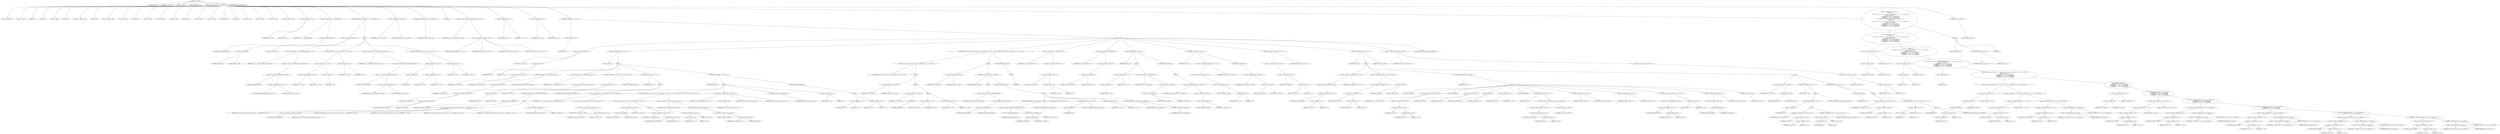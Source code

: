 digraph cache_insert {  
"1000124" [label = "(METHOD,cache_insert)" ]
"1000125" [label = "(PARAM,char *src)" ]
"1000126" [label = "(PARAM,const __m128i *a2)" ]
"1000127" [label = "(PARAM,__int64 a3)" ]
"1000128" [label = "(PARAM,unsigned __int64 a4)" ]
"1000129" [label = "(PARAM,unsigned __int16 a5)" ]
"1000130" [label = "(BLOCK,,)" ]
"1000131" [label = "(LOCAL,v6: unsigned int)" ]
"1000132" [label = "(LOCAL,v11: __int64)" ]
"1000133" [label = "(LOCAL,v12: int)" ]
"1000134" [label = "(LOCAL,v13: int)" ]
"1000135" [label = "(LOCAL,v14: __int64)" ]
"1000136" [label = "(LOCAL,v15: int)" ]
"1000137" [label = "(LOCAL,v17: unsigned __int64)" ]
"1000138" [label = "(LOCAL,v18: int)" ]
"1000139" [label = "(LOCAL,v19: unsigned __int16)" ]
"1000140" [label = "(LOCAL,v20: __int64)" ]
"1000141" [label = "(LOCAL,v21: size_t)" ]
"1000142" [label = "(LOCAL,v22: __int64)" ]
"1000143" [label = "(LOCAL,v23: __int64 *)" ]
"1000144" [label = "(LOCAL,v24: __int64)" ]
"1000145" [label = "(LOCAL,v25: char *)" ]
"1000146" [label = "(LOCAL,v26: __int64)" ]
"1000147" [label = "(LOCAL,v27: __int16)" ]
"1000148" [label = "(LOCAL,v28: _BYTE *)" ]
"1000149" [label = "(LOCAL,v29: int)" ]
"1000150" [label = "(LOCAL,v30: __int64)" ]
"1000151" [label = "(LOCAL,v31: __int64)" ]
"1000152" [label = "(LOCAL,v32: __m128i)" ]
"1000153" [label = "(LOCAL,v33: unsigned __int64)" ]
"1000154" [label = "(<operator>.assignment,v6 = a5)" ]
"1000155" [label = "(IDENTIFIER,v6,v6 = a5)" ]
"1000156" [label = "(IDENTIFIER,a5,v6 = a5)" ]
"1000157" [label = "(<operator>.assignment,v33 = __readfsqword(0x28u))" ]
"1000158" [label = "(IDENTIFIER,v33,v33 = __readfsqword(0x28u))" ]
"1000159" [label = "(__readfsqword,__readfsqword(0x28u))" ]
"1000160" [label = "(LITERAL,0x28u,__readfsqword(0x28u))" ]
"1000161" [label = "(CONTROL_STRUCTURE,if ( (a5 & 0x980) != 0 ),if ( (a5 & 0x980) != 0 ))" ]
"1000162" [label = "(<operator>.notEquals,(a5 & 0x980) != 0)" ]
"1000163" [label = "(<operator>.and,a5 & 0x980)" ]
"1000164" [label = "(IDENTIFIER,a5,a5 & 0x980)" ]
"1000165" [label = "(LITERAL,0x980,a5 & 0x980)" ]
"1000166" [label = "(LITERAL,0,(a5 & 0x980) != 0)" ]
"1000167" [label = "(BLOCK,,)" ]
"1000168" [label = "(<operator>.assignment,v17 = *(_QWORD *)(dnsmasq_daemon + 456))" ]
"1000169" [label = "(IDENTIFIER,v17,v17 = *(_QWORD *)(dnsmasq_daemon + 456))" ]
"1000170" [label = "(<operator>.indirection,*(_QWORD *)(dnsmasq_daemon + 456))" ]
"1000171" [label = "(<operator>.cast,(_QWORD *)(dnsmasq_daemon + 456))" ]
"1000172" [label = "(UNKNOWN,_QWORD *,_QWORD *)" ]
"1000173" [label = "(<operator>.addition,dnsmasq_daemon + 456)" ]
"1000174" [label = "(IDENTIFIER,dnsmasq_daemon,dnsmasq_daemon + 456)" ]
"1000175" [label = "(LITERAL,456,dnsmasq_daemon + 456)" ]
"1000176" [label = "(CONTROL_STRUCTURE,if ( v17 >= a4 || !v17 ),if ( v17 >= a4 || !v17 ))" ]
"1000177" [label = "(<operator>.logicalOr,v17 >= a4 || !v17)" ]
"1000178" [label = "(<operator>.greaterEqualsThan,v17 >= a4)" ]
"1000179" [label = "(IDENTIFIER,v17,v17 >= a4)" ]
"1000180" [label = "(IDENTIFIER,a4,v17 >= a4)" ]
"1000181" [label = "(<operator>.logicalNot,!v17)" ]
"1000182" [label = "(IDENTIFIER,v17,!v17)" ]
"1000183" [label = "(<operator>.assignment,v17 = a4)" ]
"1000184" [label = "(IDENTIFIER,v17,v17 = a4)" ]
"1000185" [label = "(IDENTIFIER,a4,v17 = a4)" ]
"1000186" [label = "(<operator>.assignment,a4 = *(_QWORD *)(dnsmasq_daemon + 448))" ]
"1000187" [label = "(IDENTIFIER,a4,a4 = *(_QWORD *)(dnsmasq_daemon + 448))" ]
"1000188" [label = "(<operator>.indirection,*(_QWORD *)(dnsmasq_daemon + 448))" ]
"1000189" [label = "(<operator>.cast,(_QWORD *)(dnsmasq_daemon + 448))" ]
"1000190" [label = "(UNKNOWN,_QWORD *,_QWORD *)" ]
"1000191" [label = "(<operator>.addition,dnsmasq_daemon + 448)" ]
"1000192" [label = "(IDENTIFIER,dnsmasq_daemon,dnsmasq_daemon + 448)" ]
"1000193" [label = "(LITERAL,448,dnsmasq_daemon + 448)" ]
"1000194" [label = "(CONTROL_STRUCTURE,if ( !a4 || a4 <= v17 ),if ( !a4 || a4 <= v17 ))" ]
"1000195" [label = "(<operator>.logicalOr,!a4 || a4 <= v17)" ]
"1000196" [label = "(<operator>.logicalNot,!a4)" ]
"1000197" [label = "(IDENTIFIER,a4,!a4)" ]
"1000198" [label = "(<operator>.lessEqualsThan,a4 <= v17)" ]
"1000199" [label = "(IDENTIFIER,a4,a4 <= v17)" ]
"1000200" [label = "(IDENTIFIER,v17,a4 <= v17)" ]
"1000201" [label = "(<operator>.assignment,a4 = v17)" ]
"1000202" [label = "(IDENTIFIER,a4,a4 = v17)" ]
"1000203" [label = "(IDENTIFIER,v17,a4 = v17)" ]
"1000204" [label = "(<operator>.assignment,v29 = insert_error)" ]
"1000205" [label = "(IDENTIFIER,v29,v29 = insert_error)" ]
"1000206" [label = "(IDENTIFIER,insert_error,v29 = insert_error)" ]
"1000207" [label = "(CONTROL_STRUCTURE,if ( insert_error ),if ( insert_error ))" ]
"1000208" [label = "(IDENTIFIER,insert_error,if ( insert_error ))" ]
"1000209" [label = "(IDENTIFIER,L,)" ]
"1000210" [label = "(<operator>.assignment,v11 = cache_scan_free(src, a2, a3, v6))" ]
"1000211" [label = "(IDENTIFIER,v11,v11 = cache_scan_free(src, a2, a3, v6))" ]
"1000212" [label = "(cache_scan_free,cache_scan_free(src, a2, a3, v6))" ]
"1000213" [label = "(IDENTIFIER,src,cache_scan_free(src, a2, a3, v6))" ]
"1000214" [label = "(IDENTIFIER,a2,cache_scan_free(src, a2, a3, v6))" ]
"1000215" [label = "(IDENTIFIER,a3,cache_scan_free(src, a2, a3, v6))" ]
"1000216" [label = "(IDENTIFIER,v6,cache_scan_free(src, a2, a3, v6))" ]
"1000217" [label = "(<operator>.assignment,v14 = v11)" ]
"1000218" [label = "(IDENTIFIER,v14,v14 = v11)" ]
"1000219" [label = "(IDENTIFIER,v11,v14 = v11)" ]
"1000220" [label = "(<operator>.assignment,v15 = v29)" ]
"1000221" [label = "(IDENTIFIER,v15,v15 = v29)" ]
"1000222" [label = "(IDENTIFIER,v29,v15 = v29)" ]
"1000223" [label = "(CONTROL_STRUCTURE,if ( !v11 ),if ( !v11 ))" ]
"1000224" [label = "(<operator>.logicalNot,!v11)" ]
"1000225" [label = "(IDENTIFIER,v11,!v11)" ]
"1000226" [label = "(BLOCK,,)" ]
"1000227" [label = "(<operator>.assignment,v18 = a5 & 4)" ]
"1000228" [label = "(IDENTIFIER,v18,v18 = a5 & 4)" ]
"1000229" [label = "(<operator>.and,a5 & 4)" ]
"1000230" [label = "(IDENTIFIER,a5,a5 & 4)" ]
"1000231" [label = "(LITERAL,4,a5 & 4)" ]
"1000232" [label = "(CONTROL_STRUCTURE,while ( 1 ),while ( 1 ))" ]
"1000233" [label = "(LITERAL,1,while ( 1 ))" ]
"1000234" [label = "(BLOCK,,)" ]
"1000235" [label = "(<operator>.assignment,v14 = cache_tail)" ]
"1000236" [label = "(IDENTIFIER,v14,v14 = cache_tail)" ]
"1000237" [label = "(IDENTIFIER,cache_tail,v14 = cache_tail)" ]
"1000238" [label = "(CONTROL_STRUCTURE,if ( !cache_tail ),if ( !cache_tail ))" ]
"1000239" [label = "(<operator>.logicalNot,!cache_tail)" ]
"1000240" [label = "(IDENTIFIER,cache_tail,!cache_tail)" ]
"1000241" [label = "(CONTROL_STRUCTURE,goto LABEL_15;,goto LABEL_15;)" ]
"1000242" [label = "(<operator>.assignment,v19 = *(_WORD *)(cache_tail + 52))" ]
"1000243" [label = "(IDENTIFIER,v19,v19 = *(_WORD *)(cache_tail + 52))" ]
"1000244" [label = "(<operator>.indirection,*(_WORD *)(cache_tail + 52))" ]
"1000245" [label = "(<operator>.cast,(_WORD *)(cache_tail + 52))" ]
"1000246" [label = "(UNKNOWN,_WORD *,_WORD *)" ]
"1000247" [label = "(<operator>.addition,cache_tail + 52)" ]
"1000248" [label = "(IDENTIFIER,cache_tail,cache_tail + 52)" ]
"1000249" [label = "(LITERAL,52,cache_tail + 52)" ]
"1000250" [label = "(CONTROL_STRUCTURE,if ( (v19 & 0xC) == 0 ),if ( (v19 & 0xC) == 0 ))" ]
"1000251" [label = "(<operator>.equals,(v19 & 0xC) == 0)" ]
"1000252" [label = "(<operator>.and,v19 & 0xC)" ]
"1000253" [label = "(IDENTIFIER,v19,v19 & 0xC)" ]
"1000254" [label = "(LITERAL,0xC,v19 & 0xC)" ]
"1000255" [label = "(LITERAL,0,(v19 & 0xC) == 0)" ]
"1000256" [label = "(CONTROL_STRUCTURE,break;,break;)" ]
"1000257" [label = "(CONTROL_STRUCTURE,if ( v15 ),if ( v15 ))" ]
"1000258" [label = "(IDENTIFIER,v15,if ( v15 ))" ]
"1000259" [label = "(BLOCK,,)" ]
"1000260" [label = "(CONTROL_STRUCTURE,if ( !warned_8686 ),if ( !warned_8686 ))" ]
"1000261" [label = "(<operator>.logicalNot,!warned_8686)" ]
"1000262" [label = "(IDENTIFIER,warned_8686,!warned_8686)" ]
"1000263" [label = "(BLOCK,,)" ]
"1000264" [label = "(my_syslog,my_syslog(3, (unsigned int)\"Internal error in cache.\", warned_8686, v12, v13, v15))" ]
"1000265" [label = "(LITERAL,3,my_syslog(3, (unsigned int)\"Internal error in cache.\", warned_8686, v12, v13, v15))" ]
"1000266" [label = "(<operator>.cast,(unsigned int)\"Internal error in cache.\")" ]
"1000267" [label = "(UNKNOWN,unsigned int,unsigned int)" ]
"1000268" [label = "(LITERAL,\"Internal error in cache.\",(unsigned int)\"Internal error in cache.\")" ]
"1000269" [label = "(IDENTIFIER,warned_8686,my_syslog(3, (unsigned int)\"Internal error in cache.\", warned_8686, v12, v13, v15))" ]
"1000270" [label = "(IDENTIFIER,v12,my_syslog(3, (unsigned int)\"Internal error in cache.\", warned_8686, v12, v13, v15))" ]
"1000271" [label = "(IDENTIFIER,v13,my_syslog(3, (unsigned int)\"Internal error in cache.\", warned_8686, v12, v13, v15))" ]
"1000272" [label = "(IDENTIFIER,v15,my_syslog(3, (unsigned int)\"Internal error in cache.\", warned_8686, v12, v13, v15))" ]
"1000273" [label = "(<operator>.assignment,warned_8686 = 1)" ]
"1000274" [label = "(IDENTIFIER,warned_8686,warned_8686 = 1)" ]
"1000275" [label = "(LITERAL,1,warned_8686 = 1)" ]
"1000276" [label = "(CONTROL_STRUCTURE,goto LABEL_15;,goto LABEL_15;)" ]
"1000277" [label = "(CONTROL_STRUCTURE,if ( v18 ),if ( v18 ))" ]
"1000278" [label = "(IDENTIFIER,v18,if ( v18 ))" ]
"1000279" [label = "(BLOCK,,)" ]
"1000280" [label = "(<operator>.assignment,v32 = _mm_loadu_si128((const __m128i *)(cache_tail + 24)))" ]
"1000281" [label = "(IDENTIFIER,v32,v32 = _mm_loadu_si128((const __m128i *)(cache_tail + 24)))" ]
"1000282" [label = "(_mm_loadu_si128,_mm_loadu_si128((const __m128i *)(cache_tail + 24)))" ]
"1000283" [label = "(<operator>.cast,(const __m128i *)(cache_tail + 24))" ]
"1000284" [label = "(UNKNOWN,const __m128i *,const __m128i *)" ]
"1000285" [label = "(<operator>.addition,cache_tail + 24)" ]
"1000286" [label = "(IDENTIFIER,cache_tail,cache_tail + 24)" ]
"1000287" [label = "(LITERAL,24,cache_tail + 24)" ]
"1000288" [label = "(CONTROL_STRUCTURE,if ( (v19 & 0x200) != 0 || (v20 = cache_tail + 56, (v19 & 2) != 0) ),if ( (v19 & 0x200) != 0 || (v20 = cache_tail + 56, (v19 & 2) != 0) ))" ]
"1000289" [label = "(<operator>.logicalOr,(v19 & 0x200) != 0 || (v20 = cache_tail + 56, (v19 & 2) != 0))" ]
"1000290" [label = "(<operator>.notEquals,(v19 & 0x200) != 0)" ]
"1000291" [label = "(<operator>.and,v19 & 0x200)" ]
"1000292" [label = "(IDENTIFIER,v19,v19 & 0x200)" ]
"1000293" [label = "(LITERAL,0x200,v19 & 0x200)" ]
"1000294" [label = "(LITERAL,0,(v19 & 0x200) != 0)" ]
"1000295" [label = "(BLOCK,,)" ]
"1000296" [label = "(<operator>.assignment,v20 = cache_tail + 56)" ]
"1000297" [label = "(IDENTIFIER,v20,v20 = cache_tail + 56)" ]
"1000298" [label = "(<operator>.addition,cache_tail + 56)" ]
"1000299" [label = "(IDENTIFIER,cache_tail,cache_tail + 56)" ]
"1000300" [label = "(LITERAL,56,cache_tail + 56)" ]
"1000301" [label = "(<operator>.notEquals,(v19 & 2) != 0)" ]
"1000302" [label = "(<operator>.and,v19 & 2)" ]
"1000303" [label = "(IDENTIFIER,v19,v19 & 2)" ]
"1000304" [label = "(LITERAL,2,v19 & 2)" ]
"1000305" [label = "(LITERAL,0,(v19 & 2) != 0)" ]
"1000306" [label = "(<operator>.assignment,v20 = *(_QWORD *)(cache_tail + 56))" ]
"1000307" [label = "(IDENTIFIER,v20,v20 = *(_QWORD *)(cache_tail + 56))" ]
"1000308" [label = "(<operator>.indirection,*(_QWORD *)(cache_tail + 56))" ]
"1000309" [label = "(<operator>.cast,(_QWORD *)(cache_tail + 56))" ]
"1000310" [label = "(UNKNOWN,_QWORD *,_QWORD *)" ]
"1000311" [label = "(<operator>.addition,cache_tail + 56)" ]
"1000312" [label = "(IDENTIFIER,cache_tail,cache_tail + 56)" ]
"1000313" [label = "(LITERAL,56,cache_tail + 56)" ]
"1000314" [label = "(cache_scan_free,cache_scan_free(v20, &v32, a3, v19))" ]
"1000315" [label = "(IDENTIFIER,v20,cache_scan_free(v20, &v32, a3, v19))" ]
"1000316" [label = "(<operator>.addressOf,&v32)" ]
"1000317" [label = "(IDENTIFIER,v32,cache_scan_free(v20, &v32, a3, v19))" ]
"1000318" [label = "(IDENTIFIER,a3,cache_scan_free(v20, &v32, a3, v19))" ]
"1000319" [label = "(IDENTIFIER,v19,cache_scan_free(v20, &v32, a3, v19))" ]
"1000320" [label = "(<operator>.preIncrement,++cache_live_freed)" ]
"1000321" [label = "(IDENTIFIER,cache_live_freed,++cache_live_freed)" ]
"1000322" [label = "(<operator>.assignment,v15 = 1)" ]
"1000323" [label = "(IDENTIFIER,v15,v15 = 1)" ]
"1000324" [label = "(LITERAL,1,v15 = 1)" ]
"1000325" [label = "(CONTROL_STRUCTURE,else,else)" ]
"1000326" [label = "(BLOCK,,)" ]
"1000327" [label = "(<operator>.assignment,v15 = 0)" ]
"1000328" [label = "(IDENTIFIER,v15,v15 = 0)" ]
"1000329" [label = "(LITERAL,0,v15 = 0)" ]
"1000330" [label = "(<operator>.assignment,v18 = 1)" ]
"1000331" [label = "(IDENTIFIER,v18,v18 = 1)" ]
"1000332" [label = "(LITERAL,1,v18 = 1)" ]
"1000333" [label = "(CONTROL_STRUCTURE,if ( src && (v30 = cache_tail, v21 = strlen(src), v14 = v30, v21 > 0x31) ),if ( src && (v30 = cache_tail, v21 = strlen(src), v14 = v30, v21 > 0x31) ))" ]
"1000334" [label = "(<operator>.logicalAnd,src && (v30 = cache_tail, v21 = strlen(src), v14 = v30, v21 > 0x31))" ]
"1000335" [label = "(IDENTIFIER,src,src && (v30 = cache_tail, v21 = strlen(src), v14 = v30, v21 > 0x31))" ]
"1000336" [label = "(BLOCK,,)" ]
"1000337" [label = "(<operator>.assignment,v30 = cache_tail)" ]
"1000338" [label = "(IDENTIFIER,v30,v30 = cache_tail)" ]
"1000339" [label = "(IDENTIFIER,cache_tail,v30 = cache_tail)" ]
"1000340" [label = "(BLOCK,,)" ]
"1000341" [label = "(<operator>.assignment,v21 = strlen(src))" ]
"1000342" [label = "(IDENTIFIER,v21,v21 = strlen(src))" ]
"1000343" [label = "(strlen,strlen(src))" ]
"1000344" [label = "(IDENTIFIER,src,strlen(src))" ]
"1000345" [label = "(BLOCK,,)" ]
"1000346" [label = "(<operator>.assignment,v14 = v30)" ]
"1000347" [label = "(IDENTIFIER,v14,v14 = v30)" ]
"1000348" [label = "(IDENTIFIER,v30,v14 = v30)" ]
"1000349" [label = "(<operator>.greaterThan,v21 > 0x31)" ]
"1000350" [label = "(IDENTIFIER,v21,v21 > 0x31)" ]
"1000351" [label = "(LITERAL,0x31,v21 > 0x31)" ]
"1000352" [label = "(BLOCK,,)" ]
"1000353" [label = "(<operator>.assignment,v22 = big_free)" ]
"1000354" [label = "(IDENTIFIER,v22,v22 = big_free)" ]
"1000355" [label = "(IDENTIFIER,big_free,v22 = big_free)" ]
"1000356" [label = "(CONTROL_STRUCTURE,if ( big_free ),if ( big_free ))" ]
"1000357" [label = "(IDENTIFIER,big_free,if ( big_free ))" ]
"1000358" [label = "(BLOCK,,)" ]
"1000359" [label = "(<operator>.assignment,big_free = *(_QWORD *)big_free)" ]
"1000360" [label = "(IDENTIFIER,big_free,big_free = *(_QWORD *)big_free)" ]
"1000361" [label = "(<operator>.indirection,*(_QWORD *)big_free)" ]
"1000362" [label = "(<operator>.cast,(_QWORD *)big_free)" ]
"1000363" [label = "(UNKNOWN,_QWORD *,_QWORD *)" ]
"1000364" [label = "(IDENTIFIER,big_free,(_QWORD *)big_free)" ]
"1000365" [label = "(CONTROL_STRUCTURE,else,else)" ]
"1000366" [label = "(BLOCK,,)" ]
"1000367" [label = "(CONTROL_STRUCTURE,if ( !bignames_left && (a5 & 0x5000) == 0 ),if ( !bignames_left && (a5 & 0x5000) == 0 ))" ]
"1000368" [label = "(<operator>.logicalAnd,!bignames_left && (a5 & 0x5000) == 0)" ]
"1000369" [label = "(<operator>.logicalNot,!bignames_left)" ]
"1000370" [label = "(IDENTIFIER,bignames_left,!bignames_left)" ]
"1000371" [label = "(<operator>.equals,(a5 & 0x5000) == 0)" ]
"1000372" [label = "(<operator>.and,a5 & 0x5000)" ]
"1000373" [label = "(IDENTIFIER,a5,a5 & 0x5000)" ]
"1000374" [label = "(LITERAL,0x5000,a5 & 0x5000)" ]
"1000375" [label = "(LITERAL,0,(a5 & 0x5000) == 0)" ]
"1000376" [label = "(CONTROL_STRUCTURE,goto LABEL_15;,goto LABEL_15;)" ]
"1000377" [label = "(CONTROL_STRUCTURE,if ( !v22 ),if ( !v22 ))" ]
"1000378" [label = "(<operator>.logicalNot,!v22)" ]
"1000379" [label = "(IDENTIFIER,v22,!v22)" ]
"1000380" [label = "(CONTROL_STRUCTURE,goto LABEL_15;,goto LABEL_15;)" ]
"1000381" [label = "(<operator>.assignment,v14 = v30)" ]
"1000382" [label = "(IDENTIFIER,v14,v14 = v30)" ]
"1000383" [label = "(IDENTIFIER,v30,v14 = v30)" ]
"1000384" [label = "(CONTROL_STRUCTURE,if ( bignames_left ),if ( bignames_left ))" ]
"1000385" [label = "(IDENTIFIER,bignames_left,if ( bignames_left ))" ]
"1000386" [label = "(<operator>.preDecrement,--bignames_left)" ]
"1000387" [label = "(IDENTIFIER,bignames_left,--bignames_left)" ]
"1000388" [label = "(CONTROL_STRUCTURE,else,else)" ]
"1000389" [label = "(BLOCK,,)" ]
"1000390" [label = "(IDENTIFIER,L,)" ]
"1000391" [label = "(<operator>.assignment,v23 = *(__int64 **)(v14 + 8))" ]
"1000392" [label = "(IDENTIFIER,v23,v23 = *(__int64 **)(v14 + 8))" ]
"1000393" [label = "(<operator>.indirection,*(__int64 **)(v14 + 8))" ]
"1000394" [label = "(<operator>.cast,(__int64 **)(v14 + 8))" ]
"1000395" [label = "(UNKNOWN,__int64 **,__int64 **)" ]
"1000396" [label = "(<operator>.addition,v14 + 8)" ]
"1000397" [label = "(IDENTIFIER,v14,v14 + 8)" ]
"1000398" [label = "(LITERAL,8,v14 + 8)" ]
"1000399" [label = "(<operator>.assignment,v24 = *(_QWORD *)v14)" ]
"1000400" [label = "(IDENTIFIER,v24,v24 = *(_QWORD *)v14)" ]
"1000401" [label = "(<operator>.indirection,*(_QWORD *)v14)" ]
"1000402" [label = "(<operator>.cast,(_QWORD *)v14)" ]
"1000403" [label = "(UNKNOWN,_QWORD *,_QWORD *)" ]
"1000404" [label = "(IDENTIFIER,v14,(_QWORD *)v14)" ]
"1000405" [label = "(CONTROL_STRUCTURE,if ( v23 ),if ( v23 ))" ]
"1000406" [label = "(IDENTIFIER,v23,if ( v23 ))" ]
"1000407" [label = "(BLOCK,,)" ]
"1000408" [label = "(<operator>.assignment,*v23 = v24)" ]
"1000409" [label = "(<operator>.indirection,*v23)" ]
"1000410" [label = "(IDENTIFIER,v23,*v23 = v24)" ]
"1000411" [label = "(IDENTIFIER,v24,*v23 = v24)" ]
"1000412" [label = "(<operator>.assignment,v24 = *(_QWORD *)v14)" ]
"1000413" [label = "(IDENTIFIER,v24,v24 = *(_QWORD *)v14)" ]
"1000414" [label = "(<operator>.indirection,*(_QWORD *)v14)" ]
"1000415" [label = "(<operator>.cast,(_QWORD *)v14)" ]
"1000416" [label = "(UNKNOWN,_QWORD *,_QWORD *)" ]
"1000417" [label = "(IDENTIFIER,v14,(_QWORD *)v14)" ]
"1000418" [label = "(CONTROL_STRUCTURE,else,else)" ]
"1000419" [label = "(BLOCK,,)" ]
"1000420" [label = "(<operator>.assignment,cache_head = *(_QWORD *)v14)" ]
"1000421" [label = "(IDENTIFIER,cache_head,cache_head = *(_QWORD *)v14)" ]
"1000422" [label = "(<operator>.indirection,*(_QWORD *)v14)" ]
"1000423" [label = "(<operator>.cast,(_QWORD *)v14)" ]
"1000424" [label = "(UNKNOWN,_QWORD *,_QWORD *)" ]
"1000425" [label = "(IDENTIFIER,v14,(_QWORD *)v14)" ]
"1000426" [label = "(CONTROL_STRUCTURE,if ( v24 ),if ( v24 ))" ]
"1000427" [label = "(IDENTIFIER,v24,if ( v24 ))" ]
"1000428" [label = "(<operator>.assignment,*(_QWORD *)(v24 + 8) = v23)" ]
"1000429" [label = "(<operator>.indirection,*(_QWORD *)(v24 + 8))" ]
"1000430" [label = "(<operator>.cast,(_QWORD *)(v24 + 8))" ]
"1000431" [label = "(UNKNOWN,_QWORD *,_QWORD *)" ]
"1000432" [label = "(<operator>.addition,v24 + 8)" ]
"1000433" [label = "(IDENTIFIER,v24,v24 + 8)" ]
"1000434" [label = "(LITERAL,8,v24 + 8)" ]
"1000435" [label = "(IDENTIFIER,v23,*(_QWORD *)(v24 + 8) = v23)" ]
"1000436" [label = "(CONTROL_STRUCTURE,else,else)" ]
"1000437" [label = "(<operator>.assignment,cache_tail = (__int64)v23)" ]
"1000438" [label = "(IDENTIFIER,cache_tail,cache_tail = (__int64)v23)" ]
"1000439" [label = "(<operator>.cast,(__int64)v23)" ]
"1000440" [label = "(UNKNOWN,__int64,__int64)" ]
"1000441" [label = "(IDENTIFIER,v23,(__int64)v23)" ]
"1000442" [label = "(<operator>.assignment,*(_WORD *)(v14 + 52) = a5)" ]
"1000443" [label = "(<operator>.indirection,*(_WORD *)(v14 + 52))" ]
"1000444" [label = "(<operator>.cast,(_WORD *)(v14 + 52))" ]
"1000445" [label = "(UNKNOWN,_WORD *,_WORD *)" ]
"1000446" [label = "(<operator>.addition,v14 + 52)" ]
"1000447" [label = "(IDENTIFIER,v14,v14 + 52)" ]
"1000448" [label = "(LITERAL,52,v14 + 52)" ]
"1000449" [label = "(IDENTIFIER,a5,*(_WORD *)(v14 + 52) = a5)" ]
"1000450" [label = "(CONTROL_STRUCTURE,if ( v22 ),if ( v22 ))" ]
"1000451" [label = "(IDENTIFIER,v22,if ( v22 ))" ]
"1000452" [label = "(BLOCK,,)" ]
"1000453" [label = "(<operator>.assignment,*(_QWORD *)(v14 + 56) = v22)" ]
"1000454" [label = "(<operator>.indirection,*(_QWORD *)(v14 + 56))" ]
"1000455" [label = "(<operator>.cast,(_QWORD *)(v14 + 56))" ]
"1000456" [label = "(UNKNOWN,_QWORD *,_QWORD *)" ]
"1000457" [label = "(<operator>.addition,v14 + 56)" ]
"1000458" [label = "(IDENTIFIER,v14,v14 + 56)" ]
"1000459" [label = "(LITERAL,56,v14 + 56)" ]
"1000460" [label = "(IDENTIFIER,v22,*(_QWORD *)(v14 + 56) = v22)" ]
"1000461" [label = "(<operator>.assignment,*(_WORD *)(v14 + 52) = a5 | 0x200)" ]
"1000462" [label = "(<operator>.indirection,*(_WORD *)(v14 + 52))" ]
"1000463" [label = "(<operator>.cast,(_WORD *)(v14 + 52))" ]
"1000464" [label = "(UNKNOWN,_WORD *,_WORD *)" ]
"1000465" [label = "(<operator>.addition,v14 + 52)" ]
"1000466" [label = "(IDENTIFIER,v14,v14 + 52)" ]
"1000467" [label = "(LITERAL,52,v14 + 52)" ]
"1000468" [label = "(<operator>.or,a5 | 0x200)" ]
"1000469" [label = "(IDENTIFIER,a5,a5 | 0x200)" ]
"1000470" [label = "(LITERAL,0x200,a5 | 0x200)" ]
"1000471" [label = "(CONTROL_STRUCTURE,if ( src ),if ( src ))" ]
"1000472" [label = "(IDENTIFIER,src,if ( src ))" ]
"1000473" [label = "(BLOCK,,)" ]
"1000474" [label = "(JUMP_TARGET,LABEL_48)" ]
"1000475" [label = "(<operator>.assignment,v25 = *(char **)(v14 + 56))" ]
"1000476" [label = "(IDENTIFIER,v25,v25 = *(char **)(v14 + 56))" ]
"1000477" [label = "(<operator>.indirection,*(char **)(v14 + 56))" ]
"1000478" [label = "(<operator>.cast,(char **)(v14 + 56))" ]
"1000479" [label = "(UNKNOWN,char **,char **)" ]
"1000480" [label = "(<operator>.addition,v14 + 56)" ]
"1000481" [label = "(IDENTIFIER,v14,v14 + 56)" ]
"1000482" [label = "(LITERAL,56,v14 + 56)" ]
"1000483" [label = "(JUMP_TARGET,LABEL_49)" ]
"1000484" [label = "(<operator>.assignment,v31 = v14)" ]
"1000485" [label = "(IDENTIFIER,v31,v31 = v14)" ]
"1000486" [label = "(IDENTIFIER,v14,v31 = v14)" ]
"1000487" [label = "(strcpy,strcpy(v25, src))" ]
"1000488" [label = "(IDENTIFIER,v25,strcpy(v25, src))" ]
"1000489" [label = "(IDENTIFIER,src,strcpy(v25, src))" ]
"1000490" [label = "(<operator>.assignment,v14 = v31)" ]
"1000491" [label = "(IDENTIFIER,v14,v14 = v31)" ]
"1000492" [label = "(IDENTIFIER,v31,v14 = v31)" ]
"1000493" [label = "(JUMP_TARGET,LABEL_50)" ]
"1000494" [label = "(CONTROL_STRUCTURE,if ( a2 ),if ( a2 ))" ]
"1000495" [label = "(IDENTIFIER,a2,if ( a2 ))" ]
"1000496" [label = "(<operator>.assignment,*(__m128i *)(v14 + 24) = _mm_loadu_si128(a2))" ]
"1000497" [label = "(<operator>.indirection,*(__m128i *)(v14 + 24))" ]
"1000498" [label = "(<operator>.cast,(__m128i *)(v14 + 24))" ]
"1000499" [label = "(UNKNOWN,__m128i *,__m128i *)" ]
"1000500" [label = "(<operator>.addition,v14 + 24)" ]
"1000501" [label = "(IDENTIFIER,v14,v14 + 24)" ]
"1000502" [label = "(LITERAL,24,v14 + 24)" ]
"1000503" [label = "(_mm_loadu_si128,_mm_loadu_si128(a2))" ]
"1000504" [label = "(IDENTIFIER,a2,_mm_loadu_si128(a2))" ]
"1000505" [label = "(<operator>.assignment,v26 = new_chain)" ]
"1000506" [label = "(IDENTIFIER,v26,v26 = new_chain)" ]
"1000507" [label = "(IDENTIFIER,new_chain,v26 = new_chain)" ]
"1000508" [label = "(<operator>.assignment,new_chain = v14)" ]
"1000509" [label = "(IDENTIFIER,new_chain,new_chain = v14)" ]
"1000510" [label = "(IDENTIFIER,v14,new_chain = v14)" ]
"1000511" [label = "(<operator>.assignment,*(_QWORD *)(v14 + 40) = a4 + a3)" ]
"1000512" [label = "(<operator>.indirection,*(_QWORD *)(v14 + 40))" ]
"1000513" [label = "(<operator>.cast,(_QWORD *)(v14 + 40))" ]
"1000514" [label = "(UNKNOWN,_QWORD *,_QWORD *)" ]
"1000515" [label = "(<operator>.addition,v14 + 40)" ]
"1000516" [label = "(IDENTIFIER,v14,v14 + 40)" ]
"1000517" [label = "(LITERAL,40,v14 + 40)" ]
"1000518" [label = "(<operator>.addition,a4 + a3)" ]
"1000519" [label = "(IDENTIFIER,a4,a4 + a3)" ]
"1000520" [label = "(IDENTIFIER,a3,a4 + a3)" ]
"1000521" [label = "(<operator>.assignment,*(_QWORD *)v14 = v26)" ]
"1000522" [label = "(<operator>.indirection,*(_QWORD *)v14)" ]
"1000523" [label = "(<operator>.cast,(_QWORD *)v14)" ]
"1000524" [label = "(UNKNOWN,_QWORD *,_QWORD *)" ]
"1000525" [label = "(IDENTIFIER,v14,(_QWORD *)v14)" ]
"1000526" [label = "(IDENTIFIER,v26,*(_QWORD *)v14 = v26)" ]
"1000527" [label = "(RETURN,return v14;,return v14;)" ]
"1000528" [label = "(IDENTIFIER,v14,return v14;)" ]
"1000529" [label = "(CONTROL_STRUCTURE,else,else)" ]
"1000530" [label = "(BLOCK,,)" ]
"1000531" [label = "(<operator>.assignment,v27 = a5 & 0x200)" ]
"1000532" [label = "(IDENTIFIER,v27,v27 = a5 & 0x200)" ]
"1000533" [label = "(<operator>.and,a5 & 0x200)" ]
"1000534" [label = "(IDENTIFIER,a5,a5 & 0x200)" ]
"1000535" [label = "(LITERAL,0x200,a5 & 0x200)" ]
"1000536" [label = "(CONTROL_STRUCTURE,if ( src ),if ( src ))" ]
"1000537" [label = "(IDENTIFIER,src,if ( src ))" ]
"1000538" [label = "(BLOCK,,)" ]
"1000539" [label = "(CONTROL_STRUCTURE,if ( !v27 ),if ( !v27 ))" ]
"1000540" [label = "(<operator>.logicalNot,!v27)" ]
"1000541" [label = "(IDENTIFIER,v27,!v27)" ]
"1000542" [label = "(BLOCK,,)" ]
"1000543" [label = "(<operator>.assignment,v25 = (char *)(v14 + 56))" ]
"1000544" [label = "(IDENTIFIER,v25,v25 = (char *)(v14 + 56))" ]
"1000545" [label = "(<operator>.cast,(char *)(v14 + 56))" ]
"1000546" [label = "(UNKNOWN,char *,char *)" ]
"1000547" [label = "(<operator>.addition,v14 + 56)" ]
"1000548" [label = "(IDENTIFIER,v14,v14 + 56)" ]
"1000549" [label = "(LITERAL,56,v14 + 56)" ]
"1000550" [label = "(CONTROL_STRUCTURE,if ( (a5 & 2) == 0 ),if ( (a5 & 2) == 0 ))" ]
"1000551" [label = "(<operator>.equals,(a5 & 2) == 0)" ]
"1000552" [label = "(<operator>.and,a5 & 2)" ]
"1000553" [label = "(IDENTIFIER,a5,a5 & 2)" ]
"1000554" [label = "(LITERAL,2,a5 & 2)" ]
"1000555" [label = "(LITERAL,0,(a5 & 2) == 0)" ]
"1000556" [label = "(CONTROL_STRUCTURE,goto LABEL_49;,goto LABEL_49;)" ]
"1000557" [label = "(CONTROL_STRUCTURE,goto LABEL_48;,goto LABEL_48;)" ]
"1000558" [label = "(CONTROL_STRUCTURE,if ( !v27 ),if ( !v27 ))" ]
"1000559" [label = "(<operator>.logicalNot,!v27)" ]
"1000560" [label = "(IDENTIFIER,v27,!v27)" ]
"1000561" [label = "(BLOCK,,)" ]
"1000562" [label = "(<operator>.assignment,v28 = (_BYTE *)(v14 + 56))" ]
"1000563" [label = "(IDENTIFIER,v28,v28 = (_BYTE *)(v14 + 56))" ]
"1000564" [label = "(<operator>.cast,(_BYTE *)(v14 + 56))" ]
"1000565" [label = "(UNKNOWN,_BYTE *,_BYTE *)" ]
"1000566" [label = "(<operator>.addition,v14 + 56)" ]
"1000567" [label = "(IDENTIFIER,v14,v14 + 56)" ]
"1000568" [label = "(LITERAL,56,v14 + 56)" ]
"1000569" [label = "(CONTROL_STRUCTURE,if ( (a5 & 2) == 0 ),if ( (a5 & 2) == 0 ))" ]
"1000570" [label = "(<operator>.equals,(a5 & 2) == 0)" ]
"1000571" [label = "(<operator>.and,a5 & 2)" ]
"1000572" [label = "(IDENTIFIER,a5,a5 & 2)" ]
"1000573" [label = "(LITERAL,2,a5 & 2)" ]
"1000574" [label = "(LITERAL,0,(a5 & 2) == 0)" ]
"1000575" [label = "(BLOCK,,)" ]
"1000576" [label = "(JUMP_TARGET,LABEL_63)" ]
"1000577" [label = "(<operator>.assignment,*v28 = 0)" ]
"1000578" [label = "(<operator>.indirection,*v28)" ]
"1000579" [label = "(IDENTIFIER,v28,*v28 = 0)" ]
"1000580" [label = "(LITERAL,0,*v28 = 0)" ]
"1000581" [label = "(CONTROL_STRUCTURE,goto LABEL_50;,goto LABEL_50;)" ]
"1000582" [label = "(<operator>.assignment,v28 = *(_BYTE **)(v14 + 56))" ]
"1000583" [label = "(IDENTIFIER,v28,v28 = *(_BYTE **)(v14 + 56))" ]
"1000584" [label = "(<operator>.indirection,*(_BYTE **)(v14 + 56))" ]
"1000585" [label = "(<operator>.cast,(_BYTE **)(v14 + 56))" ]
"1000586" [label = "(UNKNOWN,_BYTE **,_BYTE **)" ]
"1000587" [label = "(<operator>.addition,v14 + 56)" ]
"1000588" [label = "(IDENTIFIER,v14,v14 + 56)" ]
"1000589" [label = "(LITERAL,56,v14 + 56)" ]
"1000590" [label = "(CONTROL_STRUCTURE,goto LABEL_63;,goto LABEL_63;)" ]
"1000591" [label = "(CONTROL_STRUCTURE,if ( (a5 & 0x180) == 0\n    || (a5 & 8) == 0\n    || !a2\n    || ((a5 & 0x80u) == 0 || *(char *)(v11 + 52) >= 0 || *(_DWORD *)(v11 + 24) != a2->m128i_i32[0])\n    && ((a5 & 0x100) == 0\n     || (*(_BYTE *)(v11 + 53) & 1) == 0\n     || *(_DWORD *)(v11 + 24) != a2->m128i_i32[0]\n     || *(_DWORD *)(v11 + 28) != a2->m128i_i32[1]\n     || *(_DWORD *)(v11 + 32) != a2->m128i_i32[2]\n     || *(_DWORD *)(v11 + 36) != a2->m128i_i32[3]) ),if ( (a5 & 0x180) == 0\n    || (a5 & 8) == 0\n    || !a2\n    || ((a5 & 0x80u) == 0 || *(char *)(v11 + 52) >= 0 || *(_DWORD *)(v11 + 24) != a2->m128i_i32[0])\n    && ((a5 & 0x100) == 0\n     || (*(_BYTE *)(v11 + 53) & 1) == 0\n     || *(_DWORD *)(v11 + 24) != a2->m128i_i32[0]\n     || *(_DWORD *)(v11 + 28) != a2->m128i_i32[1]\n     || *(_DWORD *)(v11 + 32) != a2->m128i_i32[2]\n     || *(_DWORD *)(v11 + 36) != a2->m128i_i32[3]) ))" ]
"1000592" [label = "(<operator>.logicalOr,(a5 & 0x180) == 0\n    || (a5 & 8) == 0\n    || !a2\n    || ((a5 & 0x80u) == 0 || *(char *)(v11 + 52) >= 0 || *(_DWORD *)(v11 + 24) != a2->m128i_i32[0])\n    && ((a5 & 0x100) == 0\n     || (*(_BYTE *)(v11 + 53) & 1) == 0\n     || *(_DWORD *)(v11 + 24) != a2->m128i_i32[0]\n     || *(_DWORD *)(v11 + 28) != a2->m128i_i32[1]\n     || *(_DWORD *)(v11 + 32) != a2->m128i_i32[2]\n     || *(_DWORD *)(v11 + 36) != a2->m128i_i32[3]))" ]
"1000593" [label = "(<operator>.equals,(a5 & 0x180) == 0)" ]
"1000594" [label = "(<operator>.and,a5 & 0x180)" ]
"1000595" [label = "(IDENTIFIER,a5,a5 & 0x180)" ]
"1000596" [label = "(LITERAL,0x180,a5 & 0x180)" ]
"1000597" [label = "(LITERAL,0,(a5 & 0x180) == 0)" ]
"1000598" [label = "(<operator>.logicalOr,(a5 & 8) == 0\n    || !a2\n    || ((a5 & 0x80u) == 0 || *(char *)(v11 + 52) >= 0 || *(_DWORD *)(v11 + 24) != a2->m128i_i32[0])\n    && ((a5 & 0x100) == 0\n     || (*(_BYTE *)(v11 + 53) & 1) == 0\n     || *(_DWORD *)(v11 + 24) != a2->m128i_i32[0]\n     || *(_DWORD *)(v11 + 28) != a2->m128i_i32[1]\n     || *(_DWORD *)(v11 + 32) != a2->m128i_i32[2]\n     || *(_DWORD *)(v11 + 36) != a2->m128i_i32[3]))" ]
"1000599" [label = "(<operator>.equals,(a5 & 8) == 0)" ]
"1000600" [label = "(<operator>.and,a5 & 8)" ]
"1000601" [label = "(IDENTIFIER,a5,a5 & 8)" ]
"1000602" [label = "(LITERAL,8,a5 & 8)" ]
"1000603" [label = "(LITERAL,0,(a5 & 8) == 0)" ]
"1000604" [label = "(<operator>.logicalOr,!a2\n    || ((a5 & 0x80u) == 0 || *(char *)(v11 + 52) >= 0 || *(_DWORD *)(v11 + 24) != a2->m128i_i32[0])\n    && ((a5 & 0x100) == 0\n     || (*(_BYTE *)(v11 + 53) & 1) == 0\n     || *(_DWORD *)(v11 + 24) != a2->m128i_i32[0]\n     || *(_DWORD *)(v11 + 28) != a2->m128i_i32[1]\n     || *(_DWORD *)(v11 + 32) != a2->m128i_i32[2]\n     || *(_DWORD *)(v11 + 36) != a2->m128i_i32[3]))" ]
"1000605" [label = "(<operator>.logicalNot,!a2)" ]
"1000606" [label = "(IDENTIFIER,a2,!a2)" ]
"1000607" [label = "(<operator>.logicalAnd,((a5 & 0x80u) == 0 || *(char *)(v11 + 52) >= 0 || *(_DWORD *)(v11 + 24) != a2->m128i_i32[0])\n    && ((a5 & 0x100) == 0\n     || (*(_BYTE *)(v11 + 53) & 1) == 0\n     || *(_DWORD *)(v11 + 24) != a2->m128i_i32[0]\n     || *(_DWORD *)(v11 + 28) != a2->m128i_i32[1]\n     || *(_DWORD *)(v11 + 32) != a2->m128i_i32[2]\n     || *(_DWORD *)(v11 + 36) != a2->m128i_i32[3]))" ]
"1000608" [label = "(<operator>.logicalOr,(a5 & 0x80u) == 0 || *(char *)(v11 + 52) >= 0 || *(_DWORD *)(v11 + 24) != a2->m128i_i32[0])" ]
"1000609" [label = "(<operator>.equals,(a5 & 0x80u) == 0)" ]
"1000610" [label = "(<operator>.and,a5 & 0x80u)" ]
"1000611" [label = "(IDENTIFIER,a5,a5 & 0x80u)" ]
"1000612" [label = "(LITERAL,0x80u,a5 & 0x80u)" ]
"1000613" [label = "(LITERAL,0,(a5 & 0x80u) == 0)" ]
"1000614" [label = "(<operator>.logicalOr,*(char *)(v11 + 52) >= 0 || *(_DWORD *)(v11 + 24) != a2->m128i_i32[0])" ]
"1000615" [label = "(<operator>.greaterEqualsThan,*(char *)(v11 + 52) >= 0)" ]
"1000616" [label = "(<operator>.indirection,*(char *)(v11 + 52))" ]
"1000617" [label = "(<operator>.cast,(char *)(v11 + 52))" ]
"1000618" [label = "(UNKNOWN,char *,char *)" ]
"1000619" [label = "(<operator>.addition,v11 + 52)" ]
"1000620" [label = "(IDENTIFIER,v11,v11 + 52)" ]
"1000621" [label = "(LITERAL,52,v11 + 52)" ]
"1000622" [label = "(LITERAL,0,*(char *)(v11 + 52) >= 0)" ]
"1000623" [label = "(<operator>.notEquals,*(_DWORD *)(v11 + 24) != a2->m128i_i32[0])" ]
"1000624" [label = "(<operator>.indirection,*(_DWORD *)(v11 + 24))" ]
"1000625" [label = "(<operator>.cast,(_DWORD *)(v11 + 24))" ]
"1000626" [label = "(UNKNOWN,_DWORD *,_DWORD *)" ]
"1000627" [label = "(<operator>.addition,v11 + 24)" ]
"1000628" [label = "(IDENTIFIER,v11,v11 + 24)" ]
"1000629" [label = "(LITERAL,24,v11 + 24)" ]
"1000630" [label = "(<operator>.indirectIndexAccess,a2->m128i_i32[0])" ]
"1000631" [label = "(<operator>.indirectFieldAccess,a2->m128i_i32)" ]
"1000632" [label = "(IDENTIFIER,a2,*(_DWORD *)(v11 + 24) != a2->m128i_i32[0])" ]
"1000633" [label = "(FIELD_IDENTIFIER,m128i_i32,m128i_i32)" ]
"1000634" [label = "(LITERAL,0,*(_DWORD *)(v11 + 24) != a2->m128i_i32[0])" ]
"1000635" [label = "(<operator>.logicalOr,(a5 & 0x100) == 0\n     || (*(_BYTE *)(v11 + 53) & 1) == 0\n     || *(_DWORD *)(v11 + 24) != a2->m128i_i32[0]\n     || *(_DWORD *)(v11 + 28) != a2->m128i_i32[1]\n     || *(_DWORD *)(v11 + 32) != a2->m128i_i32[2]\n     || *(_DWORD *)(v11 + 36) != a2->m128i_i32[3])" ]
"1000636" [label = "(<operator>.equals,(a5 & 0x100) == 0)" ]
"1000637" [label = "(<operator>.and,a5 & 0x100)" ]
"1000638" [label = "(IDENTIFIER,a5,a5 & 0x100)" ]
"1000639" [label = "(LITERAL,0x100,a5 & 0x100)" ]
"1000640" [label = "(LITERAL,0,(a5 & 0x100) == 0)" ]
"1000641" [label = "(<operator>.logicalOr,(*(_BYTE *)(v11 + 53) & 1) == 0\n     || *(_DWORD *)(v11 + 24) != a2->m128i_i32[0]\n     || *(_DWORD *)(v11 + 28) != a2->m128i_i32[1]\n     || *(_DWORD *)(v11 + 32) != a2->m128i_i32[2]\n     || *(_DWORD *)(v11 + 36) != a2->m128i_i32[3])" ]
"1000642" [label = "(<operator>.equals,(*(_BYTE *)(v11 + 53) & 1) == 0)" ]
"1000643" [label = "(<operator>.and,*(_BYTE *)(v11 + 53) & 1)" ]
"1000644" [label = "(<operator>.indirection,*(_BYTE *)(v11 + 53))" ]
"1000645" [label = "(<operator>.cast,(_BYTE *)(v11 + 53))" ]
"1000646" [label = "(UNKNOWN,_BYTE *,_BYTE *)" ]
"1000647" [label = "(<operator>.addition,v11 + 53)" ]
"1000648" [label = "(IDENTIFIER,v11,v11 + 53)" ]
"1000649" [label = "(LITERAL,53,v11 + 53)" ]
"1000650" [label = "(LITERAL,1,*(_BYTE *)(v11 + 53) & 1)" ]
"1000651" [label = "(LITERAL,0,(*(_BYTE *)(v11 + 53) & 1) == 0)" ]
"1000652" [label = "(<operator>.logicalOr,*(_DWORD *)(v11 + 24) != a2->m128i_i32[0]\n     || *(_DWORD *)(v11 + 28) != a2->m128i_i32[1]\n     || *(_DWORD *)(v11 + 32) != a2->m128i_i32[2]\n     || *(_DWORD *)(v11 + 36) != a2->m128i_i32[3])" ]
"1000653" [label = "(<operator>.notEquals,*(_DWORD *)(v11 + 24) != a2->m128i_i32[0])" ]
"1000654" [label = "(<operator>.indirection,*(_DWORD *)(v11 + 24))" ]
"1000655" [label = "(<operator>.cast,(_DWORD *)(v11 + 24))" ]
"1000656" [label = "(UNKNOWN,_DWORD *,_DWORD *)" ]
"1000657" [label = "(<operator>.addition,v11 + 24)" ]
"1000658" [label = "(IDENTIFIER,v11,v11 + 24)" ]
"1000659" [label = "(LITERAL,24,v11 + 24)" ]
"1000660" [label = "(<operator>.indirectIndexAccess,a2->m128i_i32[0])" ]
"1000661" [label = "(<operator>.indirectFieldAccess,a2->m128i_i32)" ]
"1000662" [label = "(IDENTIFIER,a2,*(_DWORD *)(v11 + 24) != a2->m128i_i32[0])" ]
"1000663" [label = "(FIELD_IDENTIFIER,m128i_i32,m128i_i32)" ]
"1000664" [label = "(LITERAL,0,*(_DWORD *)(v11 + 24) != a2->m128i_i32[0])" ]
"1000665" [label = "(<operator>.logicalOr,*(_DWORD *)(v11 + 28) != a2->m128i_i32[1]\n     || *(_DWORD *)(v11 + 32) != a2->m128i_i32[2]\n     || *(_DWORD *)(v11 + 36) != a2->m128i_i32[3])" ]
"1000666" [label = "(<operator>.notEquals,*(_DWORD *)(v11 + 28) != a2->m128i_i32[1])" ]
"1000667" [label = "(<operator>.indirection,*(_DWORD *)(v11 + 28))" ]
"1000668" [label = "(<operator>.cast,(_DWORD *)(v11 + 28))" ]
"1000669" [label = "(UNKNOWN,_DWORD *,_DWORD *)" ]
"1000670" [label = "(<operator>.addition,v11 + 28)" ]
"1000671" [label = "(IDENTIFIER,v11,v11 + 28)" ]
"1000672" [label = "(LITERAL,28,v11 + 28)" ]
"1000673" [label = "(<operator>.indirectIndexAccess,a2->m128i_i32[1])" ]
"1000674" [label = "(<operator>.indirectFieldAccess,a2->m128i_i32)" ]
"1000675" [label = "(IDENTIFIER,a2,*(_DWORD *)(v11 + 28) != a2->m128i_i32[1])" ]
"1000676" [label = "(FIELD_IDENTIFIER,m128i_i32,m128i_i32)" ]
"1000677" [label = "(LITERAL,1,*(_DWORD *)(v11 + 28) != a2->m128i_i32[1])" ]
"1000678" [label = "(<operator>.logicalOr,*(_DWORD *)(v11 + 32) != a2->m128i_i32[2]\n     || *(_DWORD *)(v11 + 36) != a2->m128i_i32[3])" ]
"1000679" [label = "(<operator>.notEquals,*(_DWORD *)(v11 + 32) != a2->m128i_i32[2])" ]
"1000680" [label = "(<operator>.indirection,*(_DWORD *)(v11 + 32))" ]
"1000681" [label = "(<operator>.cast,(_DWORD *)(v11 + 32))" ]
"1000682" [label = "(UNKNOWN,_DWORD *,_DWORD *)" ]
"1000683" [label = "(<operator>.addition,v11 + 32)" ]
"1000684" [label = "(IDENTIFIER,v11,v11 + 32)" ]
"1000685" [label = "(LITERAL,32,v11 + 32)" ]
"1000686" [label = "(<operator>.indirectIndexAccess,a2->m128i_i32[2])" ]
"1000687" [label = "(<operator>.indirectFieldAccess,a2->m128i_i32)" ]
"1000688" [label = "(IDENTIFIER,a2,*(_DWORD *)(v11 + 32) != a2->m128i_i32[2])" ]
"1000689" [label = "(FIELD_IDENTIFIER,m128i_i32,m128i_i32)" ]
"1000690" [label = "(LITERAL,2,*(_DWORD *)(v11 + 32) != a2->m128i_i32[2])" ]
"1000691" [label = "(<operator>.notEquals,*(_DWORD *)(v11 + 36) != a2->m128i_i32[3])" ]
"1000692" [label = "(<operator>.indirection,*(_DWORD *)(v11 + 36))" ]
"1000693" [label = "(<operator>.cast,(_DWORD *)(v11 + 36))" ]
"1000694" [label = "(UNKNOWN,_DWORD *,_DWORD *)" ]
"1000695" [label = "(<operator>.addition,v11 + 36)" ]
"1000696" [label = "(IDENTIFIER,v11,v11 + 36)" ]
"1000697" [label = "(LITERAL,36,v11 + 36)" ]
"1000698" [label = "(<operator>.indirectIndexAccess,a2->m128i_i32[3])" ]
"1000699" [label = "(<operator>.indirectFieldAccess,a2->m128i_i32)" ]
"1000700" [label = "(IDENTIFIER,a2,*(_DWORD *)(v11 + 36) != a2->m128i_i32[3])" ]
"1000701" [label = "(FIELD_IDENTIFIER,m128i_i32,m128i_i32)" ]
"1000702" [label = "(LITERAL,3,*(_DWORD *)(v11 + 36) != a2->m128i_i32[3])" ]
"1000703" [label = "(BLOCK,,)" ]
"1000704" [label = "(JUMP_TARGET,LABEL_15)" ]
"1000705" [label = "(<operator>.assignment,insert_error = 1)" ]
"1000706" [label = "(IDENTIFIER,insert_error,insert_error = 1)" ]
"1000707" [label = "(LITERAL,1,insert_error = 1)" ]
"1000708" [label = "(IDENTIFIER,L,)" ]
"1000709" [label = "(RETURN,return v14;,return v14;)" ]
"1000710" [label = "(IDENTIFIER,v14,return v14;)" ]
"1000711" [label = "(METHOD_RETURN,__int64 __fastcall)" ]
  "1000124" -> "1000125" 
  "1000124" -> "1000126" 
  "1000124" -> "1000127" 
  "1000124" -> "1000128" 
  "1000124" -> "1000129" 
  "1000124" -> "1000130" 
  "1000124" -> "1000711" 
  "1000130" -> "1000131" 
  "1000130" -> "1000132" 
  "1000130" -> "1000133" 
  "1000130" -> "1000134" 
  "1000130" -> "1000135" 
  "1000130" -> "1000136" 
  "1000130" -> "1000137" 
  "1000130" -> "1000138" 
  "1000130" -> "1000139" 
  "1000130" -> "1000140" 
  "1000130" -> "1000141" 
  "1000130" -> "1000142" 
  "1000130" -> "1000143" 
  "1000130" -> "1000144" 
  "1000130" -> "1000145" 
  "1000130" -> "1000146" 
  "1000130" -> "1000147" 
  "1000130" -> "1000148" 
  "1000130" -> "1000149" 
  "1000130" -> "1000150" 
  "1000130" -> "1000151" 
  "1000130" -> "1000152" 
  "1000130" -> "1000153" 
  "1000130" -> "1000154" 
  "1000130" -> "1000157" 
  "1000130" -> "1000161" 
  "1000130" -> "1000204" 
  "1000130" -> "1000207" 
  "1000130" -> "1000209" 
  "1000130" -> "1000210" 
  "1000130" -> "1000217" 
  "1000130" -> "1000220" 
  "1000130" -> "1000223" 
  "1000130" -> "1000591" 
  "1000130" -> "1000709" 
  "1000154" -> "1000155" 
  "1000154" -> "1000156" 
  "1000157" -> "1000158" 
  "1000157" -> "1000159" 
  "1000159" -> "1000160" 
  "1000161" -> "1000162" 
  "1000161" -> "1000167" 
  "1000162" -> "1000163" 
  "1000162" -> "1000166" 
  "1000163" -> "1000164" 
  "1000163" -> "1000165" 
  "1000167" -> "1000168" 
  "1000167" -> "1000176" 
  "1000167" -> "1000186" 
  "1000167" -> "1000194" 
  "1000168" -> "1000169" 
  "1000168" -> "1000170" 
  "1000170" -> "1000171" 
  "1000171" -> "1000172" 
  "1000171" -> "1000173" 
  "1000173" -> "1000174" 
  "1000173" -> "1000175" 
  "1000176" -> "1000177" 
  "1000176" -> "1000183" 
  "1000177" -> "1000178" 
  "1000177" -> "1000181" 
  "1000178" -> "1000179" 
  "1000178" -> "1000180" 
  "1000181" -> "1000182" 
  "1000183" -> "1000184" 
  "1000183" -> "1000185" 
  "1000186" -> "1000187" 
  "1000186" -> "1000188" 
  "1000188" -> "1000189" 
  "1000189" -> "1000190" 
  "1000189" -> "1000191" 
  "1000191" -> "1000192" 
  "1000191" -> "1000193" 
  "1000194" -> "1000195" 
  "1000194" -> "1000201" 
  "1000195" -> "1000196" 
  "1000195" -> "1000198" 
  "1000196" -> "1000197" 
  "1000198" -> "1000199" 
  "1000198" -> "1000200" 
  "1000201" -> "1000202" 
  "1000201" -> "1000203" 
  "1000204" -> "1000205" 
  "1000204" -> "1000206" 
  "1000207" -> "1000208" 
  "1000210" -> "1000211" 
  "1000210" -> "1000212" 
  "1000212" -> "1000213" 
  "1000212" -> "1000214" 
  "1000212" -> "1000215" 
  "1000212" -> "1000216" 
  "1000217" -> "1000218" 
  "1000217" -> "1000219" 
  "1000220" -> "1000221" 
  "1000220" -> "1000222" 
  "1000223" -> "1000224" 
  "1000223" -> "1000226" 
  "1000224" -> "1000225" 
  "1000226" -> "1000227" 
  "1000226" -> "1000232" 
  "1000226" -> "1000333" 
  "1000226" -> "1000391" 
  "1000226" -> "1000399" 
  "1000226" -> "1000405" 
  "1000226" -> "1000426" 
  "1000226" -> "1000442" 
  "1000226" -> "1000450" 
  "1000226" -> "1000582" 
  "1000226" -> "1000590" 
  "1000227" -> "1000228" 
  "1000227" -> "1000229" 
  "1000229" -> "1000230" 
  "1000229" -> "1000231" 
  "1000232" -> "1000233" 
  "1000232" -> "1000234" 
  "1000234" -> "1000235" 
  "1000234" -> "1000238" 
  "1000234" -> "1000242" 
  "1000234" -> "1000250" 
  "1000234" -> "1000257" 
  "1000234" -> "1000277" 
  "1000235" -> "1000236" 
  "1000235" -> "1000237" 
  "1000238" -> "1000239" 
  "1000238" -> "1000241" 
  "1000239" -> "1000240" 
  "1000242" -> "1000243" 
  "1000242" -> "1000244" 
  "1000244" -> "1000245" 
  "1000245" -> "1000246" 
  "1000245" -> "1000247" 
  "1000247" -> "1000248" 
  "1000247" -> "1000249" 
  "1000250" -> "1000251" 
  "1000250" -> "1000256" 
  "1000251" -> "1000252" 
  "1000251" -> "1000255" 
  "1000252" -> "1000253" 
  "1000252" -> "1000254" 
  "1000257" -> "1000258" 
  "1000257" -> "1000259" 
  "1000259" -> "1000260" 
  "1000259" -> "1000276" 
  "1000260" -> "1000261" 
  "1000260" -> "1000263" 
  "1000261" -> "1000262" 
  "1000263" -> "1000264" 
  "1000263" -> "1000273" 
  "1000264" -> "1000265" 
  "1000264" -> "1000266" 
  "1000264" -> "1000269" 
  "1000264" -> "1000270" 
  "1000264" -> "1000271" 
  "1000264" -> "1000272" 
  "1000266" -> "1000267" 
  "1000266" -> "1000268" 
  "1000273" -> "1000274" 
  "1000273" -> "1000275" 
  "1000277" -> "1000278" 
  "1000277" -> "1000279" 
  "1000277" -> "1000325" 
  "1000279" -> "1000280" 
  "1000279" -> "1000288" 
  "1000279" -> "1000314" 
  "1000279" -> "1000320" 
  "1000279" -> "1000322" 
  "1000280" -> "1000281" 
  "1000280" -> "1000282" 
  "1000282" -> "1000283" 
  "1000283" -> "1000284" 
  "1000283" -> "1000285" 
  "1000285" -> "1000286" 
  "1000285" -> "1000287" 
  "1000288" -> "1000289" 
  "1000288" -> "1000306" 
  "1000289" -> "1000290" 
  "1000289" -> "1000295" 
  "1000290" -> "1000291" 
  "1000290" -> "1000294" 
  "1000291" -> "1000292" 
  "1000291" -> "1000293" 
  "1000295" -> "1000296" 
  "1000295" -> "1000301" 
  "1000296" -> "1000297" 
  "1000296" -> "1000298" 
  "1000298" -> "1000299" 
  "1000298" -> "1000300" 
  "1000301" -> "1000302" 
  "1000301" -> "1000305" 
  "1000302" -> "1000303" 
  "1000302" -> "1000304" 
  "1000306" -> "1000307" 
  "1000306" -> "1000308" 
  "1000308" -> "1000309" 
  "1000309" -> "1000310" 
  "1000309" -> "1000311" 
  "1000311" -> "1000312" 
  "1000311" -> "1000313" 
  "1000314" -> "1000315" 
  "1000314" -> "1000316" 
  "1000314" -> "1000318" 
  "1000314" -> "1000319" 
  "1000316" -> "1000317" 
  "1000320" -> "1000321" 
  "1000322" -> "1000323" 
  "1000322" -> "1000324" 
  "1000325" -> "1000326" 
  "1000326" -> "1000327" 
  "1000326" -> "1000330" 
  "1000327" -> "1000328" 
  "1000327" -> "1000329" 
  "1000330" -> "1000331" 
  "1000330" -> "1000332" 
  "1000333" -> "1000334" 
  "1000333" -> "1000352" 
  "1000333" -> "1000388" 
  "1000334" -> "1000335" 
  "1000334" -> "1000336" 
  "1000336" -> "1000337" 
  "1000336" -> "1000340" 
  "1000337" -> "1000338" 
  "1000337" -> "1000339" 
  "1000340" -> "1000341" 
  "1000340" -> "1000345" 
  "1000341" -> "1000342" 
  "1000341" -> "1000343" 
  "1000343" -> "1000344" 
  "1000345" -> "1000346" 
  "1000345" -> "1000349" 
  "1000346" -> "1000347" 
  "1000346" -> "1000348" 
  "1000349" -> "1000350" 
  "1000349" -> "1000351" 
  "1000352" -> "1000353" 
  "1000352" -> "1000356" 
  "1000353" -> "1000354" 
  "1000353" -> "1000355" 
  "1000356" -> "1000357" 
  "1000356" -> "1000358" 
  "1000356" -> "1000365" 
  "1000358" -> "1000359" 
  "1000359" -> "1000360" 
  "1000359" -> "1000361" 
  "1000361" -> "1000362" 
  "1000362" -> "1000363" 
  "1000362" -> "1000364" 
  "1000365" -> "1000366" 
  "1000366" -> "1000367" 
  "1000366" -> "1000377" 
  "1000366" -> "1000381" 
  "1000366" -> "1000384" 
  "1000367" -> "1000368" 
  "1000367" -> "1000376" 
  "1000368" -> "1000369" 
  "1000368" -> "1000371" 
  "1000369" -> "1000370" 
  "1000371" -> "1000372" 
  "1000371" -> "1000375" 
  "1000372" -> "1000373" 
  "1000372" -> "1000374" 
  "1000377" -> "1000378" 
  "1000377" -> "1000380" 
  "1000378" -> "1000379" 
  "1000381" -> "1000382" 
  "1000381" -> "1000383" 
  "1000384" -> "1000385" 
  "1000384" -> "1000386" 
  "1000386" -> "1000387" 
  "1000388" -> "1000389" 
  "1000389" -> "1000390" 
  "1000391" -> "1000392" 
  "1000391" -> "1000393" 
  "1000393" -> "1000394" 
  "1000394" -> "1000395" 
  "1000394" -> "1000396" 
  "1000396" -> "1000397" 
  "1000396" -> "1000398" 
  "1000399" -> "1000400" 
  "1000399" -> "1000401" 
  "1000401" -> "1000402" 
  "1000402" -> "1000403" 
  "1000402" -> "1000404" 
  "1000405" -> "1000406" 
  "1000405" -> "1000407" 
  "1000405" -> "1000418" 
  "1000407" -> "1000408" 
  "1000407" -> "1000412" 
  "1000408" -> "1000409" 
  "1000408" -> "1000411" 
  "1000409" -> "1000410" 
  "1000412" -> "1000413" 
  "1000412" -> "1000414" 
  "1000414" -> "1000415" 
  "1000415" -> "1000416" 
  "1000415" -> "1000417" 
  "1000418" -> "1000419" 
  "1000419" -> "1000420" 
  "1000420" -> "1000421" 
  "1000420" -> "1000422" 
  "1000422" -> "1000423" 
  "1000423" -> "1000424" 
  "1000423" -> "1000425" 
  "1000426" -> "1000427" 
  "1000426" -> "1000428" 
  "1000426" -> "1000436" 
  "1000428" -> "1000429" 
  "1000428" -> "1000435" 
  "1000429" -> "1000430" 
  "1000430" -> "1000431" 
  "1000430" -> "1000432" 
  "1000432" -> "1000433" 
  "1000432" -> "1000434" 
  "1000436" -> "1000437" 
  "1000437" -> "1000438" 
  "1000437" -> "1000439" 
  "1000439" -> "1000440" 
  "1000439" -> "1000441" 
  "1000442" -> "1000443" 
  "1000442" -> "1000449" 
  "1000443" -> "1000444" 
  "1000444" -> "1000445" 
  "1000444" -> "1000446" 
  "1000446" -> "1000447" 
  "1000446" -> "1000448" 
  "1000450" -> "1000451" 
  "1000450" -> "1000452" 
  "1000450" -> "1000529" 
  "1000452" -> "1000453" 
  "1000452" -> "1000461" 
  "1000452" -> "1000471" 
  "1000453" -> "1000454" 
  "1000453" -> "1000460" 
  "1000454" -> "1000455" 
  "1000455" -> "1000456" 
  "1000455" -> "1000457" 
  "1000457" -> "1000458" 
  "1000457" -> "1000459" 
  "1000461" -> "1000462" 
  "1000461" -> "1000468" 
  "1000462" -> "1000463" 
  "1000463" -> "1000464" 
  "1000463" -> "1000465" 
  "1000465" -> "1000466" 
  "1000465" -> "1000467" 
  "1000468" -> "1000469" 
  "1000468" -> "1000470" 
  "1000471" -> "1000472" 
  "1000471" -> "1000473" 
  "1000473" -> "1000474" 
  "1000473" -> "1000475" 
  "1000473" -> "1000483" 
  "1000473" -> "1000484" 
  "1000473" -> "1000487" 
  "1000473" -> "1000490" 
  "1000473" -> "1000493" 
  "1000473" -> "1000494" 
  "1000473" -> "1000505" 
  "1000473" -> "1000508" 
  "1000473" -> "1000511" 
  "1000473" -> "1000521" 
  "1000473" -> "1000527" 
  "1000475" -> "1000476" 
  "1000475" -> "1000477" 
  "1000477" -> "1000478" 
  "1000478" -> "1000479" 
  "1000478" -> "1000480" 
  "1000480" -> "1000481" 
  "1000480" -> "1000482" 
  "1000484" -> "1000485" 
  "1000484" -> "1000486" 
  "1000487" -> "1000488" 
  "1000487" -> "1000489" 
  "1000490" -> "1000491" 
  "1000490" -> "1000492" 
  "1000494" -> "1000495" 
  "1000494" -> "1000496" 
  "1000496" -> "1000497" 
  "1000496" -> "1000503" 
  "1000497" -> "1000498" 
  "1000498" -> "1000499" 
  "1000498" -> "1000500" 
  "1000500" -> "1000501" 
  "1000500" -> "1000502" 
  "1000503" -> "1000504" 
  "1000505" -> "1000506" 
  "1000505" -> "1000507" 
  "1000508" -> "1000509" 
  "1000508" -> "1000510" 
  "1000511" -> "1000512" 
  "1000511" -> "1000518" 
  "1000512" -> "1000513" 
  "1000513" -> "1000514" 
  "1000513" -> "1000515" 
  "1000515" -> "1000516" 
  "1000515" -> "1000517" 
  "1000518" -> "1000519" 
  "1000518" -> "1000520" 
  "1000521" -> "1000522" 
  "1000521" -> "1000526" 
  "1000522" -> "1000523" 
  "1000523" -> "1000524" 
  "1000523" -> "1000525" 
  "1000527" -> "1000528" 
  "1000529" -> "1000530" 
  "1000530" -> "1000531" 
  "1000530" -> "1000536" 
  "1000530" -> "1000558" 
  "1000531" -> "1000532" 
  "1000531" -> "1000533" 
  "1000533" -> "1000534" 
  "1000533" -> "1000535" 
  "1000536" -> "1000537" 
  "1000536" -> "1000538" 
  "1000538" -> "1000539" 
  "1000538" -> "1000557" 
  "1000539" -> "1000540" 
  "1000539" -> "1000542" 
  "1000540" -> "1000541" 
  "1000542" -> "1000543" 
  "1000542" -> "1000550" 
  "1000543" -> "1000544" 
  "1000543" -> "1000545" 
  "1000545" -> "1000546" 
  "1000545" -> "1000547" 
  "1000547" -> "1000548" 
  "1000547" -> "1000549" 
  "1000550" -> "1000551" 
  "1000550" -> "1000556" 
  "1000551" -> "1000552" 
  "1000551" -> "1000555" 
  "1000552" -> "1000553" 
  "1000552" -> "1000554" 
  "1000558" -> "1000559" 
  "1000558" -> "1000561" 
  "1000559" -> "1000560" 
  "1000561" -> "1000562" 
  "1000561" -> "1000569" 
  "1000562" -> "1000563" 
  "1000562" -> "1000564" 
  "1000564" -> "1000565" 
  "1000564" -> "1000566" 
  "1000566" -> "1000567" 
  "1000566" -> "1000568" 
  "1000569" -> "1000570" 
  "1000569" -> "1000575" 
  "1000570" -> "1000571" 
  "1000570" -> "1000574" 
  "1000571" -> "1000572" 
  "1000571" -> "1000573" 
  "1000575" -> "1000576" 
  "1000575" -> "1000577" 
  "1000575" -> "1000581" 
  "1000577" -> "1000578" 
  "1000577" -> "1000580" 
  "1000578" -> "1000579" 
  "1000582" -> "1000583" 
  "1000582" -> "1000584" 
  "1000584" -> "1000585" 
  "1000585" -> "1000586" 
  "1000585" -> "1000587" 
  "1000587" -> "1000588" 
  "1000587" -> "1000589" 
  "1000591" -> "1000592" 
  "1000591" -> "1000703" 
  "1000592" -> "1000593" 
  "1000592" -> "1000598" 
  "1000593" -> "1000594" 
  "1000593" -> "1000597" 
  "1000594" -> "1000595" 
  "1000594" -> "1000596" 
  "1000598" -> "1000599" 
  "1000598" -> "1000604" 
  "1000599" -> "1000600" 
  "1000599" -> "1000603" 
  "1000600" -> "1000601" 
  "1000600" -> "1000602" 
  "1000604" -> "1000605" 
  "1000604" -> "1000607" 
  "1000605" -> "1000606" 
  "1000607" -> "1000608" 
  "1000607" -> "1000635" 
  "1000608" -> "1000609" 
  "1000608" -> "1000614" 
  "1000609" -> "1000610" 
  "1000609" -> "1000613" 
  "1000610" -> "1000611" 
  "1000610" -> "1000612" 
  "1000614" -> "1000615" 
  "1000614" -> "1000623" 
  "1000615" -> "1000616" 
  "1000615" -> "1000622" 
  "1000616" -> "1000617" 
  "1000617" -> "1000618" 
  "1000617" -> "1000619" 
  "1000619" -> "1000620" 
  "1000619" -> "1000621" 
  "1000623" -> "1000624" 
  "1000623" -> "1000630" 
  "1000624" -> "1000625" 
  "1000625" -> "1000626" 
  "1000625" -> "1000627" 
  "1000627" -> "1000628" 
  "1000627" -> "1000629" 
  "1000630" -> "1000631" 
  "1000630" -> "1000634" 
  "1000631" -> "1000632" 
  "1000631" -> "1000633" 
  "1000635" -> "1000636" 
  "1000635" -> "1000641" 
  "1000636" -> "1000637" 
  "1000636" -> "1000640" 
  "1000637" -> "1000638" 
  "1000637" -> "1000639" 
  "1000641" -> "1000642" 
  "1000641" -> "1000652" 
  "1000642" -> "1000643" 
  "1000642" -> "1000651" 
  "1000643" -> "1000644" 
  "1000643" -> "1000650" 
  "1000644" -> "1000645" 
  "1000645" -> "1000646" 
  "1000645" -> "1000647" 
  "1000647" -> "1000648" 
  "1000647" -> "1000649" 
  "1000652" -> "1000653" 
  "1000652" -> "1000665" 
  "1000653" -> "1000654" 
  "1000653" -> "1000660" 
  "1000654" -> "1000655" 
  "1000655" -> "1000656" 
  "1000655" -> "1000657" 
  "1000657" -> "1000658" 
  "1000657" -> "1000659" 
  "1000660" -> "1000661" 
  "1000660" -> "1000664" 
  "1000661" -> "1000662" 
  "1000661" -> "1000663" 
  "1000665" -> "1000666" 
  "1000665" -> "1000678" 
  "1000666" -> "1000667" 
  "1000666" -> "1000673" 
  "1000667" -> "1000668" 
  "1000668" -> "1000669" 
  "1000668" -> "1000670" 
  "1000670" -> "1000671" 
  "1000670" -> "1000672" 
  "1000673" -> "1000674" 
  "1000673" -> "1000677" 
  "1000674" -> "1000675" 
  "1000674" -> "1000676" 
  "1000678" -> "1000679" 
  "1000678" -> "1000691" 
  "1000679" -> "1000680" 
  "1000679" -> "1000686" 
  "1000680" -> "1000681" 
  "1000681" -> "1000682" 
  "1000681" -> "1000683" 
  "1000683" -> "1000684" 
  "1000683" -> "1000685" 
  "1000686" -> "1000687" 
  "1000686" -> "1000690" 
  "1000687" -> "1000688" 
  "1000687" -> "1000689" 
  "1000691" -> "1000692" 
  "1000691" -> "1000698" 
  "1000692" -> "1000693" 
  "1000693" -> "1000694" 
  "1000693" -> "1000695" 
  "1000695" -> "1000696" 
  "1000695" -> "1000697" 
  "1000698" -> "1000699" 
  "1000698" -> "1000702" 
  "1000699" -> "1000700" 
  "1000699" -> "1000701" 
  "1000703" -> "1000704" 
  "1000703" -> "1000705" 
  "1000703" -> "1000708" 
  "1000705" -> "1000706" 
  "1000705" -> "1000707" 
  "1000709" -> "1000710" 
}
